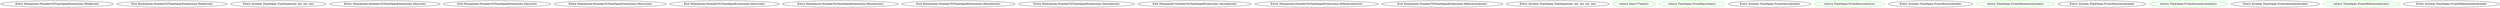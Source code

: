 digraph  {
n0 [cluster="Humanizer.NumberToTimeSpanExtensions.Weeks(int)", label="Entry Humanizer.NumberToTimeSpanExtensions.Weeks(int)", span="10-10"];
n2 [cluster="Humanizer.NumberToTimeSpanExtensions.Weeks(int)", label="Exit Humanizer.NumberToTimeSpanExtensions.Weeks(int)", span="10-10"];
n3 [cluster="System.TimeSpan.TimeSpan(int, int, int, int)", label="Entry System.TimeSpan.TimeSpan(int, int, int, int)", span="0-0"];
n4 [cluster="Humanizer.NumberToTimeSpanExtensions.Days(int)", label="Entry Humanizer.NumberToTimeSpanExtensions.Days(int)", span="20-20"];
n6 [cluster="Humanizer.NumberToTimeSpanExtensions.Days(int)", label="Exit Humanizer.NumberToTimeSpanExtensions.Days(int)", span="20-20"];
n7 [cluster="Humanizer.NumberToTimeSpanExtensions.Hours(int)", label="Entry Humanizer.NumberToTimeSpanExtensions.Hours(int)", span="30-30"];
n9 [cluster="Humanizer.NumberToTimeSpanExtensions.Hours(int)", label="Exit Humanizer.NumberToTimeSpanExtensions.Hours(int)", span="30-30"];
n10 [cluster="Humanizer.NumberToTimeSpanExtensions.Minutes(int)", label="Entry Humanizer.NumberToTimeSpanExtensions.Minutes(int)", span="40-40"];
n12 [cluster="Humanizer.NumberToTimeSpanExtensions.Minutes(int)", label="Exit Humanizer.NumberToTimeSpanExtensions.Minutes(int)", span="40-40"];
n13 [cluster="Humanizer.NumberToTimeSpanExtensions.Seconds(int)", label="Entry Humanizer.NumberToTimeSpanExtensions.Seconds(int)", span="50-50"];
n15 [cluster="Humanizer.NumberToTimeSpanExtensions.Seconds(int)", label="Exit Humanizer.NumberToTimeSpanExtensions.Seconds(int)", span="50-50"];
n16 [cluster="Humanizer.NumberToTimeSpanExtensions.Milliseconds(int)", label="Entry Humanizer.NumberToTimeSpanExtensions.Milliseconds(int)", span="60-60"];
n18 [cluster="Humanizer.NumberToTimeSpanExtensions.Milliseconds(int)", label="Exit Humanizer.NumberToTimeSpanExtensions.Milliseconds(int)", span="60-60"];
n19 [cluster="System.TimeSpan.TimeSpan(int, int, int, int, int)", label="Entry System.TimeSpan.TimeSpan(int, int, int, int, int)", span="0-0"];
d1 [cluster="Humanizer.NumberToTimeSpanExtensions.Weeks(int)", color=green, community=0, label="return Days(7*input);", prediction=0, span="15-15"];
d4 [cluster="Humanizer.NumberToTimeSpanExtensions.Days(int)", color=green, community=0, label="return TimeSpan.FromDays(days);", prediction=1, span="25-25"];
d6 [cluster="System.TimeSpan.FromDays(double)", label="Entry System.TimeSpan.FromDays(double)", span="0-0"];
d8 [cluster="Humanizer.NumberToTimeSpanExtensions.Hours(int)", color=green, community=0, label="return TimeSpan.FromHours(hours);", prediction=2, span="35-35"];
d10 [cluster="System.TimeSpan.FromHours(double)", label="Entry System.TimeSpan.FromHours(double)", span="0-0"];
d12 [cluster="Humanizer.NumberToTimeSpanExtensions.Minutes(int)", color=green, community=0, label="return TimeSpan.FromMinutes(minutes);", prediction=3, span="45-45"];
d14 [cluster="System.TimeSpan.FromMinutes(double)", label="Entry System.TimeSpan.FromMinutes(double)", span="0-0"];
d16 [cluster="Humanizer.NumberToTimeSpanExtensions.Seconds(int)", color=green, community=0, label="return TimeSpan.FromSeconds(seconds);", prediction=4, span="55-55"];
d18 [cluster="System.TimeSpan.FromSeconds(double)", label="Entry System.TimeSpan.FromSeconds(double)", span="0-0"];
d20 [cluster="Humanizer.NumberToTimeSpanExtensions.Milliseconds(int)", color=green, community=0, label="return TimeSpan.FromMilliseconds(ms);", prediction=5, span="65-65"];
d22 [cluster="System.TimeSpan.FromMilliseconds(double)", label="Entry System.TimeSpan.FromMilliseconds(double)", span="0-0"];
}
